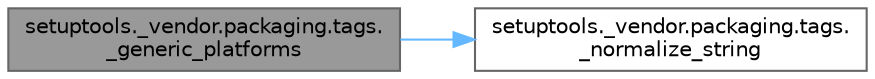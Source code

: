 digraph "setuptools._vendor.packaging.tags._generic_platforms"
{
 // LATEX_PDF_SIZE
  bgcolor="transparent";
  edge [fontname=Helvetica,fontsize=10,labelfontname=Helvetica,labelfontsize=10];
  node [fontname=Helvetica,fontsize=10,shape=box,height=0.2,width=0.4];
  rankdir="LR";
  Node1 [id="Node000001",label="setuptools._vendor.packaging.tags.\l_generic_platforms",height=0.2,width=0.4,color="gray40", fillcolor="grey60", style="filled", fontcolor="black",tooltip=" "];
  Node1 -> Node2 [id="edge1_Node000001_Node000002",color="steelblue1",style="solid",tooltip=" "];
  Node2 [id="Node000002",label="setuptools._vendor.packaging.tags.\l_normalize_string",height=0.2,width=0.4,color="grey40", fillcolor="white", style="filled",URL="$namespacesetuptools_1_1__vendor_1_1packaging_1_1tags.html#a548c537b604326d319f4281cefe8acef",tooltip=" "];
}
